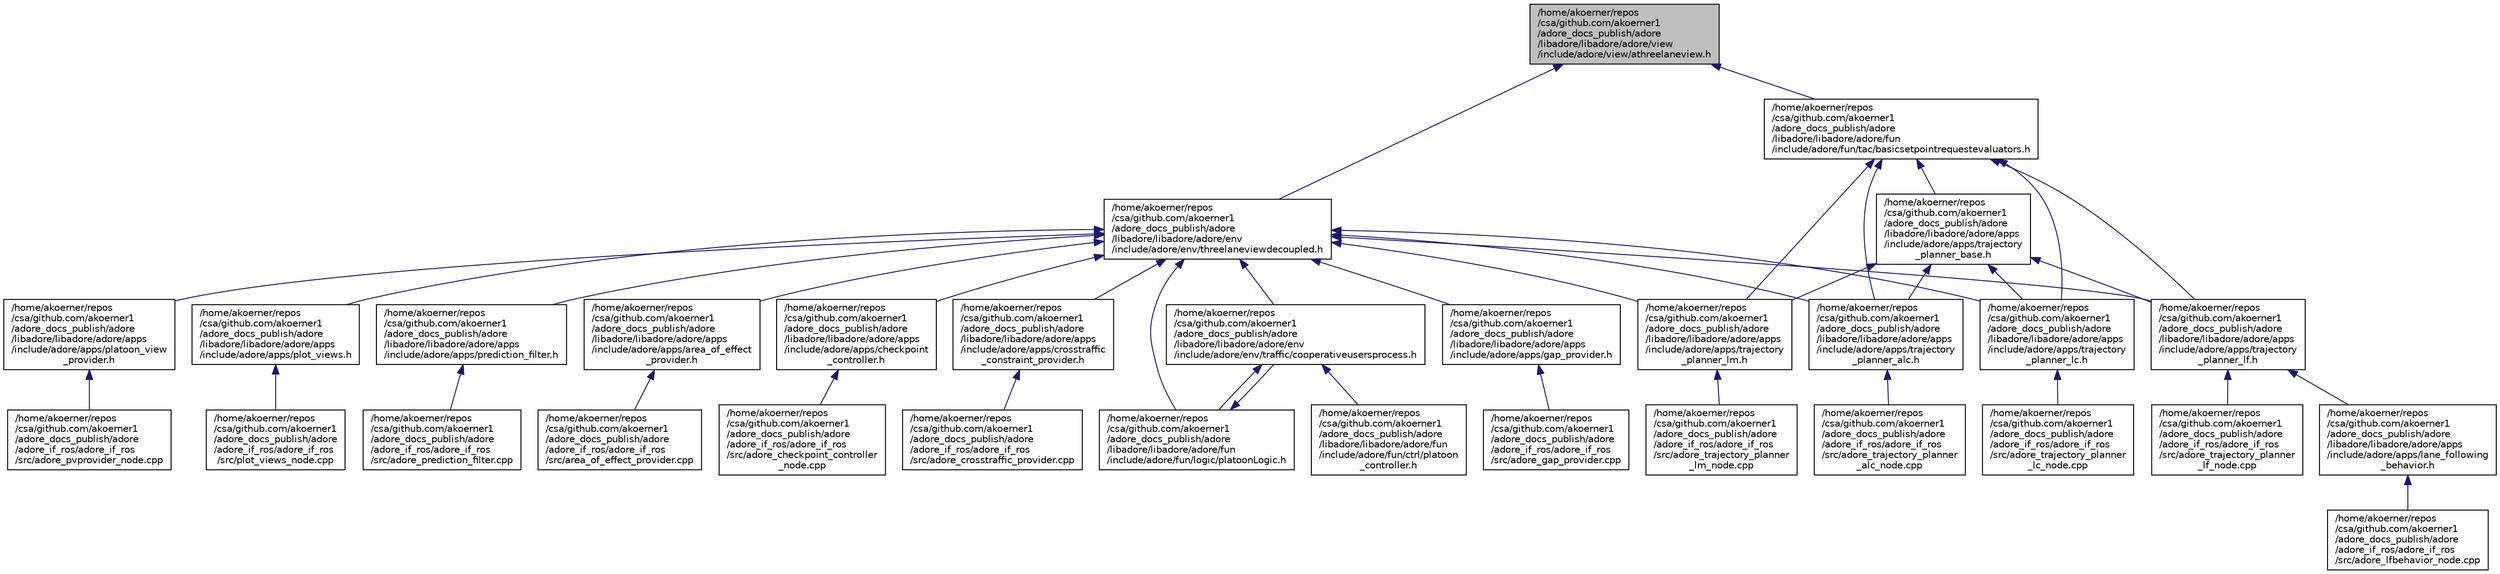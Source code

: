digraph "/home/akoerner/repos/csa/github.com/akoerner1/adore_docs_publish/adore/libadore/libadore/adore/view/include/adore/view/athreelaneview.h"
{
 // LATEX_PDF_SIZE
  edge [fontname="Helvetica",fontsize="10",labelfontname="Helvetica",labelfontsize="10"];
  node [fontname="Helvetica",fontsize="10",shape=record];
  Node1 [label="/home/akoerner/repos\l/csa/github.com/akoerner1\l/adore_docs_publish/adore\l/libadore/libadore/adore/view\l/include/adore/view/athreelaneview.h",height=0.2,width=0.4,color="black", fillcolor="grey75", style="filled", fontcolor="black",tooltip=" "];
  Node1 -> Node2 [dir="back",color="midnightblue",fontsize="10",style="solid",fontname="Helvetica"];
  Node2 [label="/home/akoerner/repos\l/csa/github.com/akoerner1\l/adore_docs_publish/adore\l/libadore/libadore/adore/env\l/include/adore/env/threelaneviewdecoupled.h",height=0.2,width=0.4,color="black", fillcolor="white", style="filled",URL="$threelaneviewdecoupled_8h.html",tooltip=" "];
  Node2 -> Node3 [dir="back",color="midnightblue",fontsize="10",style="solid",fontname="Helvetica"];
  Node3 [label="/home/akoerner/repos\l/csa/github.com/akoerner1\l/adore_docs_publish/adore\l/libadore/libadore/adore/apps\l/include/adore/apps/area_of_effect\l_provider.h",height=0.2,width=0.4,color="black", fillcolor="white", style="filled",URL="$area__of__effect__provider_8h.html",tooltip=" "];
  Node3 -> Node4 [dir="back",color="midnightblue",fontsize="10",style="solid",fontname="Helvetica"];
  Node4 [label="/home/akoerner/repos\l/csa/github.com/akoerner1\l/adore_docs_publish/adore\l/adore_if_ros/adore_if_ros\l/src/area_of_effect_provider.cpp",height=0.2,width=0.4,color="black", fillcolor="white", style="filled",URL="$area__of__effect__provider_8cpp.html",tooltip=" "];
  Node2 -> Node5 [dir="back",color="midnightblue",fontsize="10",style="solid",fontname="Helvetica"];
  Node5 [label="/home/akoerner/repos\l/csa/github.com/akoerner1\l/adore_docs_publish/adore\l/libadore/libadore/adore/apps\l/include/adore/apps/checkpoint\l_controller.h",height=0.2,width=0.4,color="black", fillcolor="white", style="filled",URL="$checkpoint__controller_8h.html",tooltip=" "];
  Node5 -> Node6 [dir="back",color="midnightblue",fontsize="10",style="solid",fontname="Helvetica"];
  Node6 [label="/home/akoerner/repos\l/csa/github.com/akoerner1\l/adore_docs_publish/adore\l/adore_if_ros/adore_if_ros\l/src/adore_checkpoint_controller\l_node.cpp",height=0.2,width=0.4,color="black", fillcolor="white", style="filled",URL="$adore__checkpoint__controller__node_8cpp.html",tooltip=" "];
  Node2 -> Node7 [dir="back",color="midnightblue",fontsize="10",style="solid",fontname="Helvetica"];
  Node7 [label="/home/akoerner/repos\l/csa/github.com/akoerner1\l/adore_docs_publish/adore\l/libadore/libadore/adore/apps\l/include/adore/apps/crosstraffic\l_constraint_provider.h",height=0.2,width=0.4,color="black", fillcolor="white", style="filled",URL="$crosstraffic__constraint__provider_8h.html",tooltip=" "];
  Node7 -> Node8 [dir="back",color="midnightblue",fontsize="10",style="solid",fontname="Helvetica"];
  Node8 [label="/home/akoerner/repos\l/csa/github.com/akoerner1\l/adore_docs_publish/adore\l/adore_if_ros/adore_if_ros\l/src/adore_crosstraffic_provider.cpp",height=0.2,width=0.4,color="black", fillcolor="white", style="filled",URL="$adore__crosstraffic__provider_8cpp.html",tooltip=" "];
  Node2 -> Node9 [dir="back",color="midnightblue",fontsize="10",style="solid",fontname="Helvetica"];
  Node9 [label="/home/akoerner/repos\l/csa/github.com/akoerner1\l/adore_docs_publish/adore\l/libadore/libadore/adore/apps\l/include/adore/apps/gap_provider.h",height=0.2,width=0.4,color="black", fillcolor="white", style="filled",URL="$gap__provider_8h.html",tooltip=" "];
  Node9 -> Node10 [dir="back",color="midnightblue",fontsize="10",style="solid",fontname="Helvetica"];
  Node10 [label="/home/akoerner/repos\l/csa/github.com/akoerner1\l/adore_docs_publish/adore\l/adore_if_ros/adore_if_ros\l/src/adore_gap_provider.cpp",height=0.2,width=0.4,color="black", fillcolor="white", style="filled",URL="$adore__gap__provider_8cpp.html",tooltip=" "];
  Node2 -> Node11 [dir="back",color="midnightblue",fontsize="10",style="solid",fontname="Helvetica"];
  Node11 [label="/home/akoerner/repos\l/csa/github.com/akoerner1\l/adore_docs_publish/adore\l/libadore/libadore/adore/apps\l/include/adore/apps/platoon_view\l_provider.h",height=0.2,width=0.4,color="black", fillcolor="white", style="filled",URL="$platoon__view__provider_8h.html",tooltip=" "];
  Node11 -> Node12 [dir="back",color="midnightblue",fontsize="10",style="solid",fontname="Helvetica"];
  Node12 [label="/home/akoerner/repos\l/csa/github.com/akoerner1\l/adore_docs_publish/adore\l/adore_if_ros/adore_if_ros\l/src/adore_pvprovider_node.cpp",height=0.2,width=0.4,color="black", fillcolor="white", style="filled",URL="$adore__pvprovider__node_8cpp.html",tooltip=" "];
  Node2 -> Node13 [dir="back",color="midnightblue",fontsize="10",style="solid",fontname="Helvetica"];
  Node13 [label="/home/akoerner/repos\l/csa/github.com/akoerner1\l/adore_docs_publish/adore\l/libadore/libadore/adore/apps\l/include/adore/apps/plot_views.h",height=0.2,width=0.4,color="black", fillcolor="white", style="filled",URL="$plot__views_8h.html",tooltip=" "];
  Node13 -> Node14 [dir="back",color="midnightblue",fontsize="10",style="solid",fontname="Helvetica"];
  Node14 [label="/home/akoerner/repos\l/csa/github.com/akoerner1\l/adore_docs_publish/adore\l/adore_if_ros/adore_if_ros\l/src/plot_views_node.cpp",height=0.2,width=0.4,color="black", fillcolor="white", style="filled",URL="$plot__views__node_8cpp.html",tooltip=" "];
  Node2 -> Node15 [dir="back",color="midnightblue",fontsize="10",style="solid",fontname="Helvetica"];
  Node15 [label="/home/akoerner/repos\l/csa/github.com/akoerner1\l/adore_docs_publish/adore\l/libadore/libadore/adore/apps\l/include/adore/apps/prediction_filter.h",height=0.2,width=0.4,color="black", fillcolor="white", style="filled",URL="$prediction__filter_8h.html",tooltip=" "];
  Node15 -> Node16 [dir="back",color="midnightblue",fontsize="10",style="solid",fontname="Helvetica"];
  Node16 [label="/home/akoerner/repos\l/csa/github.com/akoerner1\l/adore_docs_publish/adore\l/adore_if_ros/adore_if_ros\l/src/adore_prediction_filter.cpp",height=0.2,width=0.4,color="black", fillcolor="white", style="filled",URL="$adore__prediction__filter_8cpp.html",tooltip=" "];
  Node2 -> Node17 [dir="back",color="midnightblue",fontsize="10",style="solid",fontname="Helvetica"];
  Node17 [label="/home/akoerner/repos\l/csa/github.com/akoerner1\l/adore_docs_publish/adore\l/libadore/libadore/adore/apps\l/include/adore/apps/trajectory\l_planner_alc.h",height=0.2,width=0.4,color="black", fillcolor="white", style="filled",URL="$trajectory__planner__alc_8h.html",tooltip=" "];
  Node17 -> Node18 [dir="back",color="midnightblue",fontsize="10",style="solid",fontname="Helvetica"];
  Node18 [label="/home/akoerner/repos\l/csa/github.com/akoerner1\l/adore_docs_publish/adore\l/adore_if_ros/adore_if_ros\l/src/adore_trajectory_planner\l_alc_node.cpp",height=0.2,width=0.4,color="black", fillcolor="white", style="filled",URL="$adore__trajectory__planner__alc__node_8cpp.html",tooltip=" "];
  Node2 -> Node19 [dir="back",color="midnightblue",fontsize="10",style="solid",fontname="Helvetica"];
  Node19 [label="/home/akoerner/repos\l/csa/github.com/akoerner1\l/adore_docs_publish/adore\l/libadore/libadore/adore/apps\l/include/adore/apps/trajectory\l_planner_lc.h",height=0.2,width=0.4,color="black", fillcolor="white", style="filled",URL="$trajectory__planner__lc_8h.html",tooltip=" "];
  Node19 -> Node20 [dir="back",color="midnightblue",fontsize="10",style="solid",fontname="Helvetica"];
  Node20 [label="/home/akoerner/repos\l/csa/github.com/akoerner1\l/adore_docs_publish/adore\l/adore_if_ros/adore_if_ros\l/src/adore_trajectory_planner\l_lc_node.cpp",height=0.2,width=0.4,color="black", fillcolor="white", style="filled",URL="$adore__trajectory__planner__lc__node_8cpp.html",tooltip=" "];
  Node2 -> Node21 [dir="back",color="midnightblue",fontsize="10",style="solid",fontname="Helvetica"];
  Node21 [label="/home/akoerner/repos\l/csa/github.com/akoerner1\l/adore_docs_publish/adore\l/libadore/libadore/adore/apps\l/include/adore/apps/trajectory\l_planner_lf.h",height=0.2,width=0.4,color="black", fillcolor="white", style="filled",URL="$trajectory__planner__lf_8h.html",tooltip=" "];
  Node21 -> Node22 [dir="back",color="midnightblue",fontsize="10",style="solid",fontname="Helvetica"];
  Node22 [label="/home/akoerner/repos\l/csa/github.com/akoerner1\l/adore_docs_publish/adore\l/adore_if_ros/adore_if_ros\l/src/adore_trajectory_planner\l_lf_node.cpp",height=0.2,width=0.4,color="black", fillcolor="white", style="filled",URL="$adore__trajectory__planner__lf__node_8cpp.html",tooltip=" "];
  Node21 -> Node23 [dir="back",color="midnightblue",fontsize="10",style="solid",fontname="Helvetica"];
  Node23 [label="/home/akoerner/repos\l/csa/github.com/akoerner1\l/adore_docs_publish/adore\l/libadore/libadore/adore/apps\l/include/adore/apps/lane_following\l_behavior.h",height=0.2,width=0.4,color="black", fillcolor="white", style="filled",URL="$lane__following__behavior_8h.html",tooltip=" "];
  Node23 -> Node24 [dir="back",color="midnightblue",fontsize="10",style="solid",fontname="Helvetica"];
  Node24 [label="/home/akoerner/repos\l/csa/github.com/akoerner1\l/adore_docs_publish/adore\l/adore_if_ros/adore_if_ros\l/src/adore_lfbehavior_node.cpp",height=0.2,width=0.4,color="black", fillcolor="white", style="filled",URL="$adore__lfbehavior__node_8cpp.html",tooltip=" "];
  Node2 -> Node25 [dir="back",color="midnightblue",fontsize="10",style="solid",fontname="Helvetica"];
  Node25 [label="/home/akoerner/repos\l/csa/github.com/akoerner1\l/adore_docs_publish/adore\l/libadore/libadore/adore/apps\l/include/adore/apps/trajectory\l_planner_lm.h",height=0.2,width=0.4,color="black", fillcolor="white", style="filled",URL="$trajectory__planner__lm_8h.html",tooltip=" "];
  Node25 -> Node26 [dir="back",color="midnightblue",fontsize="10",style="solid",fontname="Helvetica"];
  Node26 [label="/home/akoerner/repos\l/csa/github.com/akoerner1\l/adore_docs_publish/adore\l/adore_if_ros/adore_if_ros\l/src/adore_trajectory_planner\l_lm_node.cpp",height=0.2,width=0.4,color="black", fillcolor="white", style="filled",URL="$adore__trajectory__planner__lm__node_8cpp.html",tooltip=" "];
  Node2 -> Node27 [dir="back",color="midnightblue",fontsize="10",style="solid",fontname="Helvetica"];
  Node27 [label="/home/akoerner/repos\l/csa/github.com/akoerner1\l/adore_docs_publish/adore\l/libadore/libadore/adore/env\l/include/adore/env/traffic/cooperativeusersprocess.h",height=0.2,width=0.4,color="black", fillcolor="white", style="filled",URL="$cooperativeusersprocess_8h.html",tooltip=" "];
  Node27 -> Node28 [dir="back",color="midnightblue",fontsize="10",style="solid",fontname="Helvetica"];
  Node28 [label="/home/akoerner/repos\l/csa/github.com/akoerner1\l/adore_docs_publish/adore\l/libadore/libadore/adore/fun\l/include/adore/fun/ctrl/platoon\l_controller.h",height=0.2,width=0.4,color="black", fillcolor="white", style="filled",URL="$platoon__controller_8h.html",tooltip=" "];
  Node27 -> Node29 [dir="back",color="midnightblue",fontsize="10",style="solid",fontname="Helvetica"];
  Node29 [label="/home/akoerner/repos\l/csa/github.com/akoerner1\l/adore_docs_publish/adore\l/libadore/libadore/adore/fun\l/include/adore/fun/logic/platoonLogic.h",height=0.2,width=0.4,color="black", fillcolor="white", style="filled",URL="$platoonLogic_8h.html",tooltip=" "];
  Node29 -> Node27 [dir="back",color="midnightblue",fontsize="10",style="solid",fontname="Helvetica"];
  Node2 -> Node29 [dir="back",color="midnightblue",fontsize="10",style="solid",fontname="Helvetica"];
  Node1 -> Node30 [dir="back",color="midnightblue",fontsize="10",style="solid",fontname="Helvetica"];
  Node30 [label="/home/akoerner/repos\l/csa/github.com/akoerner1\l/adore_docs_publish/adore\l/libadore/libadore/adore/fun\l/include/adore/fun/tac/basicsetpointrequestevaluators.h",height=0.2,width=0.4,color="black", fillcolor="white", style="filled",URL="$basicsetpointrequestevaluators_8h.html",tooltip=" "];
  Node30 -> Node17 [dir="back",color="midnightblue",fontsize="10",style="solid",fontname="Helvetica"];
  Node30 -> Node31 [dir="back",color="midnightblue",fontsize="10",style="solid",fontname="Helvetica"];
  Node31 [label="/home/akoerner/repos\l/csa/github.com/akoerner1\l/adore_docs_publish/adore\l/libadore/libadore/adore/apps\l/include/adore/apps/trajectory\l_planner_base.h",height=0.2,width=0.4,color="black", fillcolor="white", style="filled",URL="$trajectory__planner__base_8h.html",tooltip=" "];
  Node31 -> Node17 [dir="back",color="midnightblue",fontsize="10",style="solid",fontname="Helvetica"];
  Node31 -> Node19 [dir="back",color="midnightblue",fontsize="10",style="solid",fontname="Helvetica"];
  Node31 -> Node21 [dir="back",color="midnightblue",fontsize="10",style="solid",fontname="Helvetica"];
  Node31 -> Node25 [dir="back",color="midnightblue",fontsize="10",style="solid",fontname="Helvetica"];
  Node30 -> Node19 [dir="back",color="midnightblue",fontsize="10",style="solid",fontname="Helvetica"];
  Node30 -> Node21 [dir="back",color="midnightblue",fontsize="10",style="solid",fontname="Helvetica"];
  Node30 -> Node25 [dir="back",color="midnightblue",fontsize="10",style="solid",fontname="Helvetica"];
}
